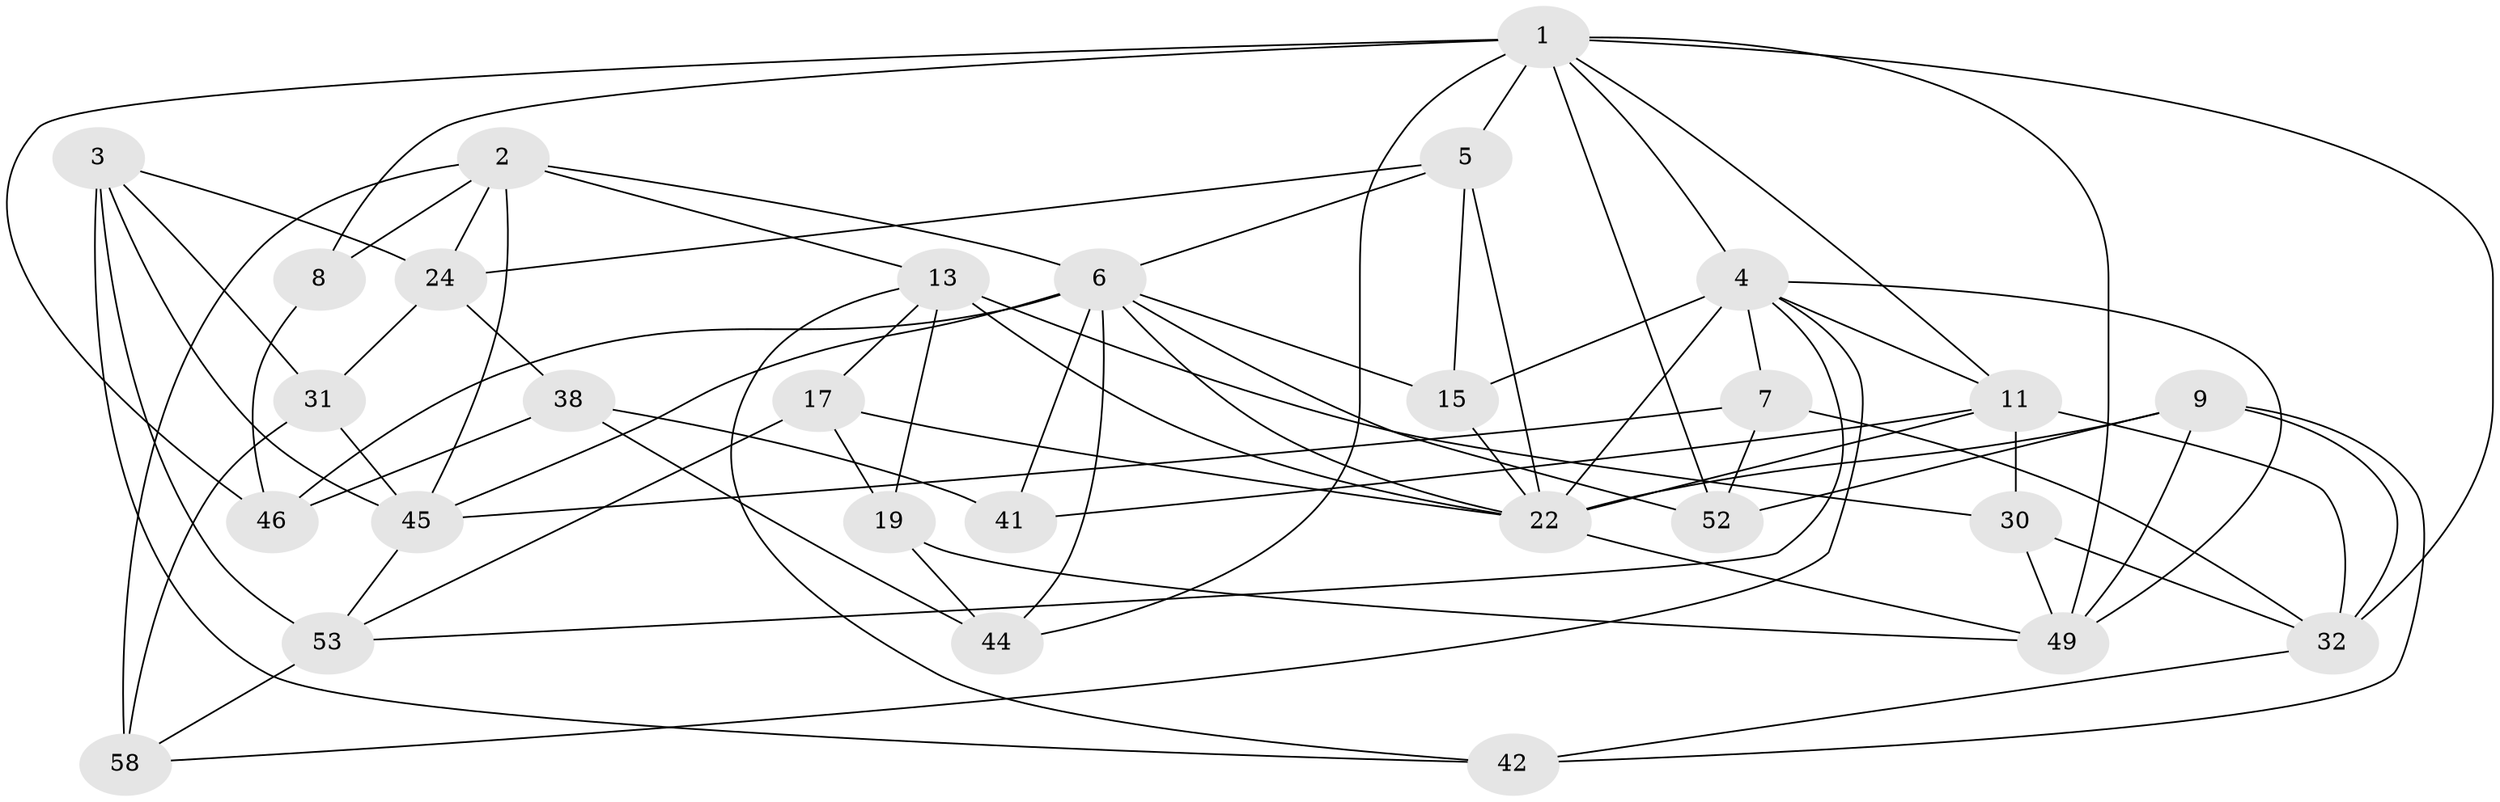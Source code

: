 // original degree distribution, {4: 1.0}
// Generated by graph-tools (version 1.1) at 2025/20/03/04/25 18:20:58]
// undirected, 29 vertices, 75 edges
graph export_dot {
graph [start="1"]
  node [color=gray90,style=filled];
  1 [super="+34+14"];
  2 [super="+40"];
  3 [super="+23"];
  4 [super="+21+55"];
  5 [super="+35+18+10"];
  6 [super="+12+36"];
  7;
  8;
  9 [super="+25"];
  11 [super="+37"];
  13 [super="+20+16"];
  15 [super="+26"];
  17;
  19;
  22 [super="+28+27"];
  24 [super="+39"];
  30;
  31;
  32 [super="+54"];
  38;
  41;
  42;
  44;
  45 [super="+47"];
  46;
  49 [super="+51"];
  52;
  53 [super="+56"];
  58;
  1 -- 46;
  1 -- 52;
  1 -- 8 [weight=2];
  1 -- 11;
  1 -- 5 [weight=2];
  1 -- 32;
  1 -- 44;
  1 -- 49;
  1 -- 4 [weight=2];
  2 -- 8;
  2 -- 13;
  2 -- 58;
  2 -- 45;
  2 -- 6;
  2 -- 24;
  3 -- 42;
  3 -- 24;
  3 -- 53 [weight=2];
  3 -- 45;
  3 -- 31;
  4 -- 15 [weight=2];
  4 -- 58;
  4 -- 49;
  4 -- 53;
  4 -- 22;
  4 -- 11;
  4 -- 7;
  5 -- 24 [weight=2];
  5 -- 15 [weight=2];
  5 -- 22 [weight=3];
  5 -- 6;
  6 -- 44;
  6 -- 41 [weight=2];
  6 -- 15;
  6 -- 46;
  6 -- 52;
  6 -- 45;
  6 -- 22;
  7 -- 52;
  7 -- 45;
  7 -- 32;
  8 -- 46;
  9 -- 42;
  9 -- 22 [weight=2];
  9 -- 52;
  9 -- 49;
  9 -- 32;
  11 -- 41;
  11 -- 30;
  11 -- 32;
  11 -- 22;
  13 -- 19;
  13 -- 42;
  13 -- 17;
  13 -- 30;
  13 -- 22 [weight=3];
  15 -- 22;
  17 -- 19;
  17 -- 53;
  17 -- 22;
  19 -- 49;
  19 -- 44;
  22 -- 49;
  24 -- 38;
  24 -- 31;
  30 -- 32;
  30 -- 49;
  31 -- 58;
  31 -- 45;
  32 -- 42;
  38 -- 41;
  38 -- 44;
  38 -- 46;
  45 -- 53;
  53 -- 58;
}
